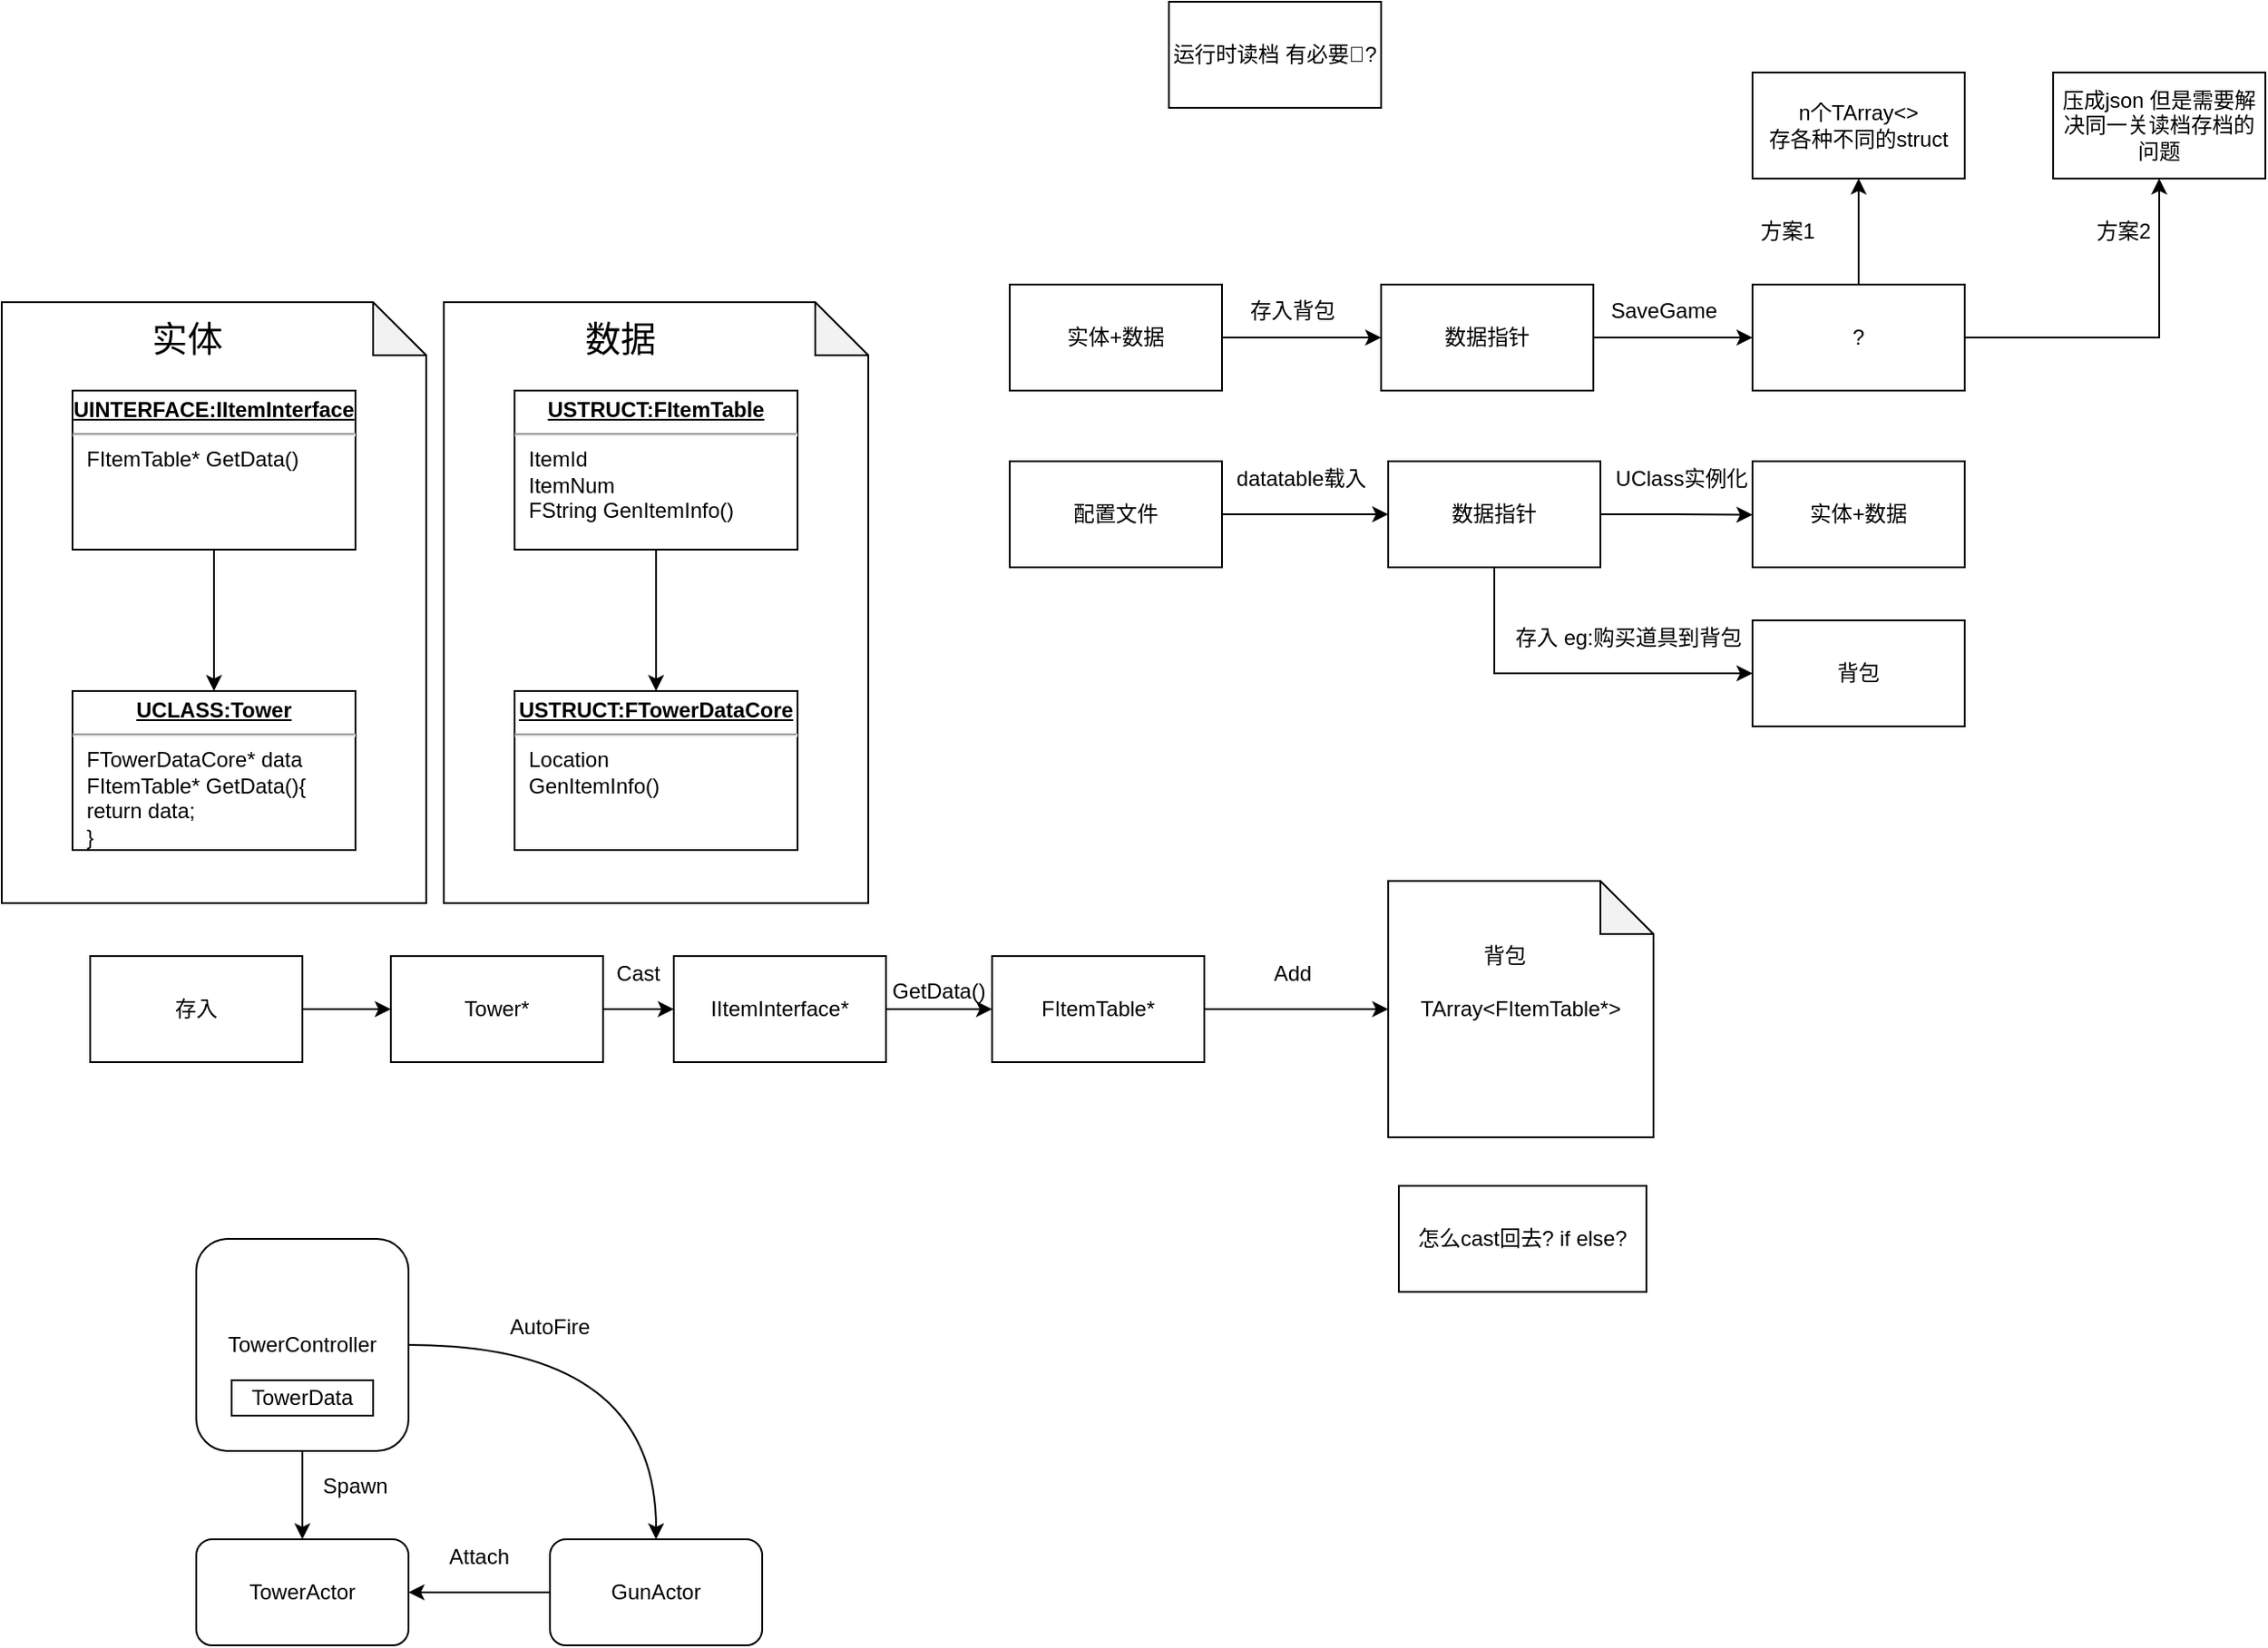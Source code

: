 <mxfile version="13.7.9" type="device"><diagram id="sChk7BKJ9V6gM2Xskr4K" name="第 1 页"><mxGraphModel dx="1089" dy="810" grid="1" gridSize="10" guides="1" tooltips="1" connect="1" arrows="1" fold="1" page="1" pageScale="1" pageWidth="2000" pageHeight="3000" math="0" shadow="0"><root><mxCell id="0"/><mxCell id="1" parent="0"/><mxCell id="M4mduEV2QGNbB5U48O2P-44" value="" style="shape=note;whiteSpace=wrap;html=1;backgroundOutline=1;darkOpacity=0.05;" parent="1" vertex="1"><mxGeometry x="280" y="580" width="240" height="340" as="geometry"/></mxCell><mxCell id="M4mduEV2QGNbB5U48O2P-42" value="" style="shape=note;whiteSpace=wrap;html=1;backgroundOutline=1;darkOpacity=0.05;" parent="1" vertex="1"><mxGeometry x="30" y="580" width="240" height="340" as="geometry"/></mxCell><mxCell id="M4mduEV2QGNbB5U48O2P-28" style="edgeStyle=orthogonalEdgeStyle;rounded=0;orthogonalLoop=1;jettySize=auto;html=1;exitX=0.5;exitY=1;exitDx=0;exitDy=0;entryX=0.5;entryY=0;entryDx=0;entryDy=0;" parent="1" source="M4mduEV2QGNbB5U48O2P-25" target="M4mduEV2QGNbB5U48O2P-27" edge="1"><mxGeometry relative="1" as="geometry"/></mxCell><mxCell id="M4mduEV2QGNbB5U48O2P-25" value="&lt;p style=&quot;margin: 0px ; margin-top: 4px ; text-align: center ; text-decoration: underline&quot;&gt;&lt;b&gt;USTRUCT:FItemTable&lt;/b&gt;&lt;/p&gt;&lt;hr&gt;&lt;p style=&quot;margin: 0px ; margin-left: 8px&quot;&gt;ItemId&lt;br&gt;ItemNum&lt;br&gt;&lt;/p&gt;&lt;p style=&quot;margin: 0px ; margin-left: 8px&quot;&gt;FString GenItemInfo()&lt;/p&gt;" style="verticalAlign=top;align=left;overflow=fill;fontSize=12;fontFamily=Helvetica;html=1;" parent="1" vertex="1"><mxGeometry x="320" y="630" width="160" height="90" as="geometry"/></mxCell><mxCell id="M4mduEV2QGNbB5U48O2P-26" value="&lt;p style=&quot;margin: 0px ; margin-top: 4px ; text-align: center ; text-decoration: underline&quot;&gt;&lt;b&gt;UCLASS:Tower&lt;/b&gt;&lt;/p&gt;&lt;hr&gt;&lt;p style=&quot;margin: 0px ; margin-left: 8px&quot;&gt;FTowerDataCore* data&lt;/p&gt;&lt;p style=&quot;margin: 0px ; margin-left: 8px&quot;&gt;FItemTable* GetData(){&lt;/p&gt;&lt;p style=&quot;margin: 0px ; margin-left: 8px&quot;&gt;return data;&lt;/p&gt;&lt;p style=&quot;margin: 0px ; margin-left: 8px&quot;&gt;}&lt;br&gt;&lt;br&gt;&lt;/p&gt;" style="verticalAlign=top;align=left;overflow=fill;fontSize=12;fontFamily=Helvetica;html=1;" parent="1" vertex="1"><mxGeometry x="70" y="800" width="160" height="90" as="geometry"/></mxCell><mxCell id="M4mduEV2QGNbB5U48O2P-27" value="&lt;p style=&quot;margin: 0px ; margin-top: 4px ; text-align: center ; text-decoration: underline&quot;&gt;&lt;b&gt;USTRUCT:FTowerDataCore&lt;/b&gt;&lt;/p&gt;&lt;hr&gt;&lt;p style=&quot;margin: 0px ; margin-left: 8px&quot;&gt;Location&lt;br&gt;GenItemInfo()&lt;br&gt;&lt;br&gt;&lt;/p&gt;" style="verticalAlign=top;align=left;overflow=fill;fontSize=12;fontFamily=Helvetica;html=1;" parent="1" vertex="1"><mxGeometry x="320" y="800" width="160" height="90" as="geometry"/></mxCell><mxCell id="M4mduEV2QGNbB5U48O2P-32" style="edgeStyle=orthogonalEdgeStyle;rounded=0;orthogonalLoop=1;jettySize=auto;html=1;exitX=0.5;exitY=1;exitDx=0;exitDy=0;entryX=0.5;entryY=0;entryDx=0;entryDy=0;" parent="1" source="M4mduEV2QGNbB5U48O2P-31" target="M4mduEV2QGNbB5U48O2P-26" edge="1"><mxGeometry relative="1" as="geometry"/></mxCell><mxCell id="M4mduEV2QGNbB5U48O2P-31" value="&lt;p style=&quot;margin: 0px ; margin-top: 4px ; text-align: center ; text-decoration: underline&quot;&gt;&lt;b&gt;UINTERFACE:IItemInterface&lt;/b&gt;&lt;/p&gt;&lt;hr&gt;&lt;p style=&quot;margin: 0px ; margin-left: 8px&quot;&gt;FItemTable* GetData()&lt;/p&gt;" style="verticalAlign=top;align=left;overflow=fill;fontSize=12;fontFamily=Helvetica;html=1;" parent="1" vertex="1"><mxGeometry x="70" y="630" width="160" height="90" as="geometry"/></mxCell><mxCell id="M4mduEV2QGNbB5U48O2P-36" style="edgeStyle=orthogonalEdgeStyle;rounded=0;orthogonalLoop=1;jettySize=auto;html=1;exitX=1;exitY=0.5;exitDx=0;exitDy=0;entryX=0;entryY=0.5;entryDx=0;entryDy=0;" parent="1" source="M4mduEV2QGNbB5U48O2P-33" target="M4mduEV2QGNbB5U48O2P-34" edge="1"><mxGeometry relative="1" as="geometry"/></mxCell><mxCell id="M4mduEV2QGNbB5U48O2P-33" value="存入" style="rounded=0;whiteSpace=wrap;html=1;" parent="1" vertex="1"><mxGeometry x="80" y="950" width="120" height="60" as="geometry"/></mxCell><mxCell id="M4mduEV2QGNbB5U48O2P-37" style="edgeStyle=orthogonalEdgeStyle;rounded=0;orthogonalLoop=1;jettySize=auto;html=1;exitX=1;exitY=0.5;exitDx=0;exitDy=0;entryX=0;entryY=0.5;entryDx=0;entryDy=0;" parent="1" source="M4mduEV2QGNbB5U48O2P-34" target="M4mduEV2QGNbB5U48O2P-35" edge="1"><mxGeometry relative="1" as="geometry"/></mxCell><mxCell id="M4mduEV2QGNbB5U48O2P-34" value="Tower*" style="rounded=0;whiteSpace=wrap;html=1;" parent="1" vertex="1"><mxGeometry x="250" y="950" width="120" height="60" as="geometry"/></mxCell><mxCell id="M4mduEV2QGNbB5U48O2P-40" style="edgeStyle=orthogonalEdgeStyle;rounded=0;orthogonalLoop=1;jettySize=auto;html=1;exitX=1;exitY=0.5;exitDx=0;exitDy=0;entryX=0;entryY=0.5;entryDx=0;entryDy=0;" parent="1" source="M4mduEV2QGNbB5U48O2P-35" target="M4mduEV2QGNbB5U48O2P-39" edge="1"><mxGeometry relative="1" as="geometry"/></mxCell><mxCell id="M4mduEV2QGNbB5U48O2P-35" value="IItemInterface*" style="rounded=0;whiteSpace=wrap;html=1;" parent="1" vertex="1"><mxGeometry x="410" y="950" width="120" height="60" as="geometry"/></mxCell><mxCell id="M4mduEV2QGNbB5U48O2P-38" value="Cast" style="text;html=1;strokeColor=none;fillColor=none;align=center;verticalAlign=middle;whiteSpace=wrap;rounded=0;" parent="1" vertex="1"><mxGeometry x="370" y="950" width="40" height="20" as="geometry"/></mxCell><mxCell id="M4mduEV2QGNbB5U48O2P-48" style="edgeStyle=orthogonalEdgeStyle;rounded=0;orthogonalLoop=1;jettySize=auto;html=1;exitX=1;exitY=0.5;exitDx=0;exitDy=0;entryX=0;entryY=0.5;entryDx=0;entryDy=0;entryPerimeter=0;" parent="1" source="M4mduEV2QGNbB5U48O2P-39" target="M4mduEV2QGNbB5U48O2P-47" edge="1"><mxGeometry relative="1" as="geometry"/></mxCell><mxCell id="M4mduEV2QGNbB5U48O2P-39" value="FItemTable*" style="rounded=0;whiteSpace=wrap;html=1;" parent="1" vertex="1"><mxGeometry x="590" y="950" width="120" height="60" as="geometry"/></mxCell><mxCell id="M4mduEV2QGNbB5U48O2P-41" value="GetData()" style="text;html=1;strokeColor=none;fillColor=none;align=center;verticalAlign=middle;whiteSpace=wrap;rounded=0;" parent="1" vertex="1"><mxGeometry x="540" y="960" width="40" height="20" as="geometry"/></mxCell><mxCell id="M4mduEV2QGNbB5U48O2P-43" value="&lt;font style=&quot;font-size: 20px&quot;&gt;实体&lt;/font&gt;" style="text;html=1;strokeColor=none;fillColor=none;align=center;verticalAlign=middle;whiteSpace=wrap;rounded=0;" parent="1" vertex="1"><mxGeometry x="100" y="590" width="70" height="20" as="geometry"/></mxCell><mxCell id="M4mduEV2QGNbB5U48O2P-45" value="&lt;font style=&quot;font-size: 20px&quot;&gt;数据&lt;/font&gt;" style="text;html=1;strokeColor=none;fillColor=none;align=center;verticalAlign=middle;whiteSpace=wrap;rounded=0;" parent="1" vertex="1"><mxGeometry x="340" y="590" width="80" height="20" as="geometry"/></mxCell><mxCell id="M4mduEV2QGNbB5U48O2P-47" value="TArray&amp;lt;FItemTable*&amp;gt;" style="shape=note;whiteSpace=wrap;html=1;backgroundOutline=1;darkOpacity=0.05;" parent="1" vertex="1"><mxGeometry x="814" y="907.5" width="150" height="145" as="geometry"/></mxCell><mxCell id="M4mduEV2QGNbB5U48O2P-49" value="背包" style="text;html=1;strokeColor=none;fillColor=none;align=center;verticalAlign=middle;whiteSpace=wrap;rounded=0;" parent="1" vertex="1"><mxGeometry x="860" y="940" width="40" height="20" as="geometry"/></mxCell><mxCell id="M4mduEV2QGNbB5U48O2P-50" value="Add" style="text;html=1;strokeColor=none;fillColor=none;align=center;verticalAlign=middle;whiteSpace=wrap;rounded=0;" parent="1" vertex="1"><mxGeometry x="740" y="950" width="40" height="20" as="geometry"/></mxCell><mxCell id="M4mduEV2QGNbB5U48O2P-53" style="edgeStyle=orthogonalEdgeStyle;rounded=0;orthogonalLoop=1;jettySize=auto;html=1;exitX=1;exitY=0.5;exitDx=0;exitDy=0;entryX=0;entryY=0.5;entryDx=0;entryDy=0;" parent="1" source="M4mduEV2QGNbB5U48O2P-51" target="M4mduEV2QGNbB5U48O2P-52" edge="1"><mxGeometry relative="1" as="geometry"/></mxCell><mxCell id="M4mduEV2QGNbB5U48O2P-51" value="实体+数据" style="rounded=0;whiteSpace=wrap;html=1;" parent="1" vertex="1"><mxGeometry x="600" y="570" width="120" height="60" as="geometry"/></mxCell><mxCell id="M4mduEV2QGNbB5U48O2P-56" style="edgeStyle=orthogonalEdgeStyle;rounded=0;orthogonalLoop=1;jettySize=auto;html=1;exitX=1;exitY=0.5;exitDx=0;exitDy=0;entryX=0;entryY=0.5;entryDx=0;entryDy=0;" parent="1" source="M4mduEV2QGNbB5U48O2P-52" target="M4mduEV2QGNbB5U48O2P-55" edge="1"><mxGeometry relative="1" as="geometry"/></mxCell><mxCell id="M4mduEV2QGNbB5U48O2P-52" value="数据指针" style="rounded=0;whiteSpace=wrap;html=1;" parent="1" vertex="1"><mxGeometry x="810" y="570" width="120" height="60" as="geometry"/></mxCell><mxCell id="M4mduEV2QGNbB5U48O2P-54" value="存入背包" style="text;html=1;strokeColor=none;fillColor=none;align=center;verticalAlign=middle;whiteSpace=wrap;rounded=0;" parent="1" vertex="1"><mxGeometry x="730" y="575" width="60" height="20" as="geometry"/></mxCell><mxCell id="M4mduEV2QGNbB5U48O2P-73" style="edgeStyle=orthogonalEdgeStyle;rounded=0;orthogonalLoop=1;jettySize=auto;html=1;exitX=0.5;exitY=0;exitDx=0;exitDy=0;entryX=0.5;entryY=1;entryDx=0;entryDy=0;" parent="1" source="M4mduEV2QGNbB5U48O2P-55" target="M4mduEV2QGNbB5U48O2P-72" edge="1"><mxGeometry relative="1" as="geometry"/></mxCell><mxCell id="M4mduEV2QGNbB5U48O2P-76" style="edgeStyle=orthogonalEdgeStyle;rounded=0;orthogonalLoop=1;jettySize=auto;html=1;exitX=1;exitY=0.5;exitDx=0;exitDy=0;entryX=0.5;entryY=1;entryDx=0;entryDy=0;" parent="1" source="M4mduEV2QGNbB5U48O2P-55" target="M4mduEV2QGNbB5U48O2P-75" edge="1"><mxGeometry relative="1" as="geometry"/></mxCell><mxCell id="M4mduEV2QGNbB5U48O2P-55" value="?" style="rounded=0;whiteSpace=wrap;html=1;" parent="1" vertex="1"><mxGeometry x="1020" y="570" width="120" height="60" as="geometry"/></mxCell><mxCell id="M4mduEV2QGNbB5U48O2P-57" value="SaveGame" style="text;html=1;strokeColor=none;fillColor=none;align=center;verticalAlign=middle;whiteSpace=wrap;rounded=0;" parent="1" vertex="1"><mxGeometry x="950" y="575" width="40" height="20" as="geometry"/></mxCell><mxCell id="M4mduEV2QGNbB5U48O2P-60" style="edgeStyle=orthogonalEdgeStyle;rounded=0;orthogonalLoop=1;jettySize=auto;html=1;exitX=1;exitY=0.5;exitDx=0;exitDy=0;entryX=0;entryY=0.5;entryDx=0;entryDy=0;" parent="1" source="M4mduEV2QGNbB5U48O2P-58" target="M4mduEV2QGNbB5U48O2P-59" edge="1"><mxGeometry relative="1" as="geometry"/></mxCell><mxCell id="M4mduEV2QGNbB5U48O2P-58" value="配置文件" style="rounded=0;whiteSpace=wrap;html=1;" parent="1" vertex="1"><mxGeometry x="600" y="670" width="120" height="60" as="geometry"/></mxCell><mxCell id="M4mduEV2QGNbB5U48O2P-63" style="edgeStyle=orthogonalEdgeStyle;rounded=0;orthogonalLoop=1;jettySize=auto;html=1;exitX=1;exitY=0.5;exitDx=0;exitDy=0;" parent="1" source="M4mduEV2QGNbB5U48O2P-59" edge="1"><mxGeometry relative="1" as="geometry"><mxPoint x="1020" y="700.276" as="targetPoint"/></mxGeometry></mxCell><mxCell id="M4mduEV2QGNbB5U48O2P-67" style="edgeStyle=orthogonalEdgeStyle;rounded=0;orthogonalLoop=1;jettySize=auto;html=1;exitX=0.5;exitY=1;exitDx=0;exitDy=0;entryX=0;entryY=0.5;entryDx=0;entryDy=0;" parent="1" source="M4mduEV2QGNbB5U48O2P-59" target="M4mduEV2QGNbB5U48O2P-66" edge="1"><mxGeometry relative="1" as="geometry"/></mxCell><mxCell id="M4mduEV2QGNbB5U48O2P-59" value="数据指针" style="rounded=0;whiteSpace=wrap;html=1;" parent="1" vertex="1"><mxGeometry x="814" y="670" width="120" height="60" as="geometry"/></mxCell><mxCell id="M4mduEV2QGNbB5U48O2P-61" value="datatable载入" style="text;html=1;strokeColor=none;fillColor=none;align=center;verticalAlign=middle;whiteSpace=wrap;rounded=0;" parent="1" vertex="1"><mxGeometry x="720" y="670" width="90" height="20" as="geometry"/></mxCell><mxCell id="M4mduEV2QGNbB5U48O2P-64" value="实体+数据" style="rounded=0;whiteSpace=wrap;html=1;" parent="1" vertex="1"><mxGeometry x="1020" y="670" width="120" height="60" as="geometry"/></mxCell><mxCell id="M4mduEV2QGNbB5U48O2P-65" value="UClass实例化" style="text;html=1;strokeColor=none;fillColor=none;align=center;verticalAlign=middle;whiteSpace=wrap;rounded=0;" parent="1" vertex="1"><mxGeometry x="940" y="670" width="80" height="20" as="geometry"/></mxCell><mxCell id="M4mduEV2QGNbB5U48O2P-66" value="背包" style="rounded=0;whiteSpace=wrap;html=1;" parent="1" vertex="1"><mxGeometry x="1020" y="760" width="120" height="60" as="geometry"/></mxCell><mxCell id="M4mduEV2QGNbB5U48O2P-68" value="存入 eg:购买道具到背包" style="text;html=1;strokeColor=none;fillColor=none;align=center;verticalAlign=middle;whiteSpace=wrap;rounded=0;" parent="1" vertex="1"><mxGeometry x="880" y="760" width="140" height="20" as="geometry"/></mxCell><mxCell id="M4mduEV2QGNbB5U48O2P-70" value="怎么cast回去? if else?" style="rounded=0;whiteSpace=wrap;html=1;" parent="1" vertex="1"><mxGeometry x="820" y="1080" width="140" height="60" as="geometry"/></mxCell><mxCell id="M4mduEV2QGNbB5U48O2P-72" value="n个TArray&amp;lt;&amp;gt;&lt;br&gt;存各种不同的struct" style="rounded=0;whiteSpace=wrap;html=1;" parent="1" vertex="1"><mxGeometry x="1020" y="450" width="120" height="60" as="geometry"/></mxCell><mxCell id="M4mduEV2QGNbB5U48O2P-74" value="方案1" style="text;html=1;strokeColor=none;fillColor=none;align=center;verticalAlign=middle;whiteSpace=wrap;rounded=0;" parent="1" vertex="1"><mxGeometry x="1020" y="530" width="40" height="20" as="geometry"/></mxCell><mxCell id="M4mduEV2QGNbB5U48O2P-75" value="压成json 但是需要解决同一关读档存档的问题" style="rounded=0;whiteSpace=wrap;html=1;" parent="1" vertex="1"><mxGeometry x="1190" y="450" width="120" height="60" as="geometry"/></mxCell><mxCell id="M4mduEV2QGNbB5U48O2P-77" value="方案2" style="text;html=1;strokeColor=none;fillColor=none;align=center;verticalAlign=middle;whiteSpace=wrap;rounded=0;" parent="1" vertex="1"><mxGeometry x="1210" y="530" width="40" height="20" as="geometry"/></mxCell><mxCell id="M4mduEV2QGNbB5U48O2P-78" value="运行时读档 有必要🐎?" style="rounded=0;whiteSpace=wrap;html=1;" parent="1" vertex="1"><mxGeometry x="690" y="410" width="120" height="60" as="geometry"/></mxCell><mxCell id="T-YPIk6md3k50Ge-Zmvx-4" value="" style="edgeStyle=orthogonalEdgeStyle;rounded=0;orthogonalLoop=1;jettySize=auto;html=1;" edge="1" parent="1" source="T-YPIk6md3k50Ge-Zmvx-2" target="T-YPIk6md3k50Ge-Zmvx-3"><mxGeometry relative="1" as="geometry"/></mxCell><mxCell id="T-YPIk6md3k50Ge-Zmvx-10" style="edgeStyle=orthogonalEdgeStyle;rounded=0;orthogonalLoop=1;jettySize=auto;html=1;exitX=1;exitY=0.5;exitDx=0;exitDy=0;entryX=0.5;entryY=0;entryDx=0;entryDy=0;curved=1;" edge="1" parent="1" source="T-YPIk6md3k50Ge-Zmvx-2" target="T-YPIk6md3k50Ge-Zmvx-5"><mxGeometry relative="1" as="geometry"/></mxCell><mxCell id="T-YPIk6md3k50Ge-Zmvx-2" value="TowerController" style="rounded=1;whiteSpace=wrap;html=1;" vertex="1" parent="1"><mxGeometry x="140" y="1110" width="120" height="120" as="geometry"/></mxCell><mxCell id="T-YPIk6md3k50Ge-Zmvx-3" value="TowerActor" style="rounded=1;whiteSpace=wrap;html=1;" vertex="1" parent="1"><mxGeometry x="140" y="1280" width="120" height="60" as="geometry"/></mxCell><mxCell id="T-YPIk6md3k50Ge-Zmvx-6" value="" style="edgeStyle=orthogonalEdgeStyle;rounded=0;orthogonalLoop=1;jettySize=auto;html=1;" edge="1" parent="1" source="T-YPIk6md3k50Ge-Zmvx-5" target="T-YPIk6md3k50Ge-Zmvx-3"><mxGeometry relative="1" as="geometry"/></mxCell><mxCell id="T-YPIk6md3k50Ge-Zmvx-5" value="GunActor" style="rounded=1;whiteSpace=wrap;html=1;" vertex="1" parent="1"><mxGeometry x="340" y="1280" width="120" height="60" as="geometry"/></mxCell><mxCell id="T-YPIk6md3k50Ge-Zmvx-7" value="Attach" style="text;html=1;strokeColor=none;fillColor=none;align=center;verticalAlign=middle;whiteSpace=wrap;rounded=0;" vertex="1" parent="1"><mxGeometry x="280" y="1280" width="40" height="20" as="geometry"/></mxCell><mxCell id="T-YPIk6md3k50Ge-Zmvx-8" value="TowerData" style="rounded=0;whiteSpace=wrap;html=1;" vertex="1" parent="1"><mxGeometry x="160" y="1190" width="80" height="20" as="geometry"/></mxCell><mxCell id="T-YPIk6md3k50Ge-Zmvx-9" value="Spawn" style="text;html=1;strokeColor=none;fillColor=none;align=center;verticalAlign=middle;whiteSpace=wrap;rounded=0;" vertex="1" parent="1"><mxGeometry x="210" y="1240" width="40" height="20" as="geometry"/></mxCell><mxCell id="T-YPIk6md3k50Ge-Zmvx-11" value="AutoFire" style="text;html=1;strokeColor=none;fillColor=none;align=center;verticalAlign=middle;whiteSpace=wrap;rounded=0;" vertex="1" parent="1"><mxGeometry x="320" y="1150" width="40" height="20" as="geometry"/></mxCell></root></mxGraphModel></diagram></mxfile>